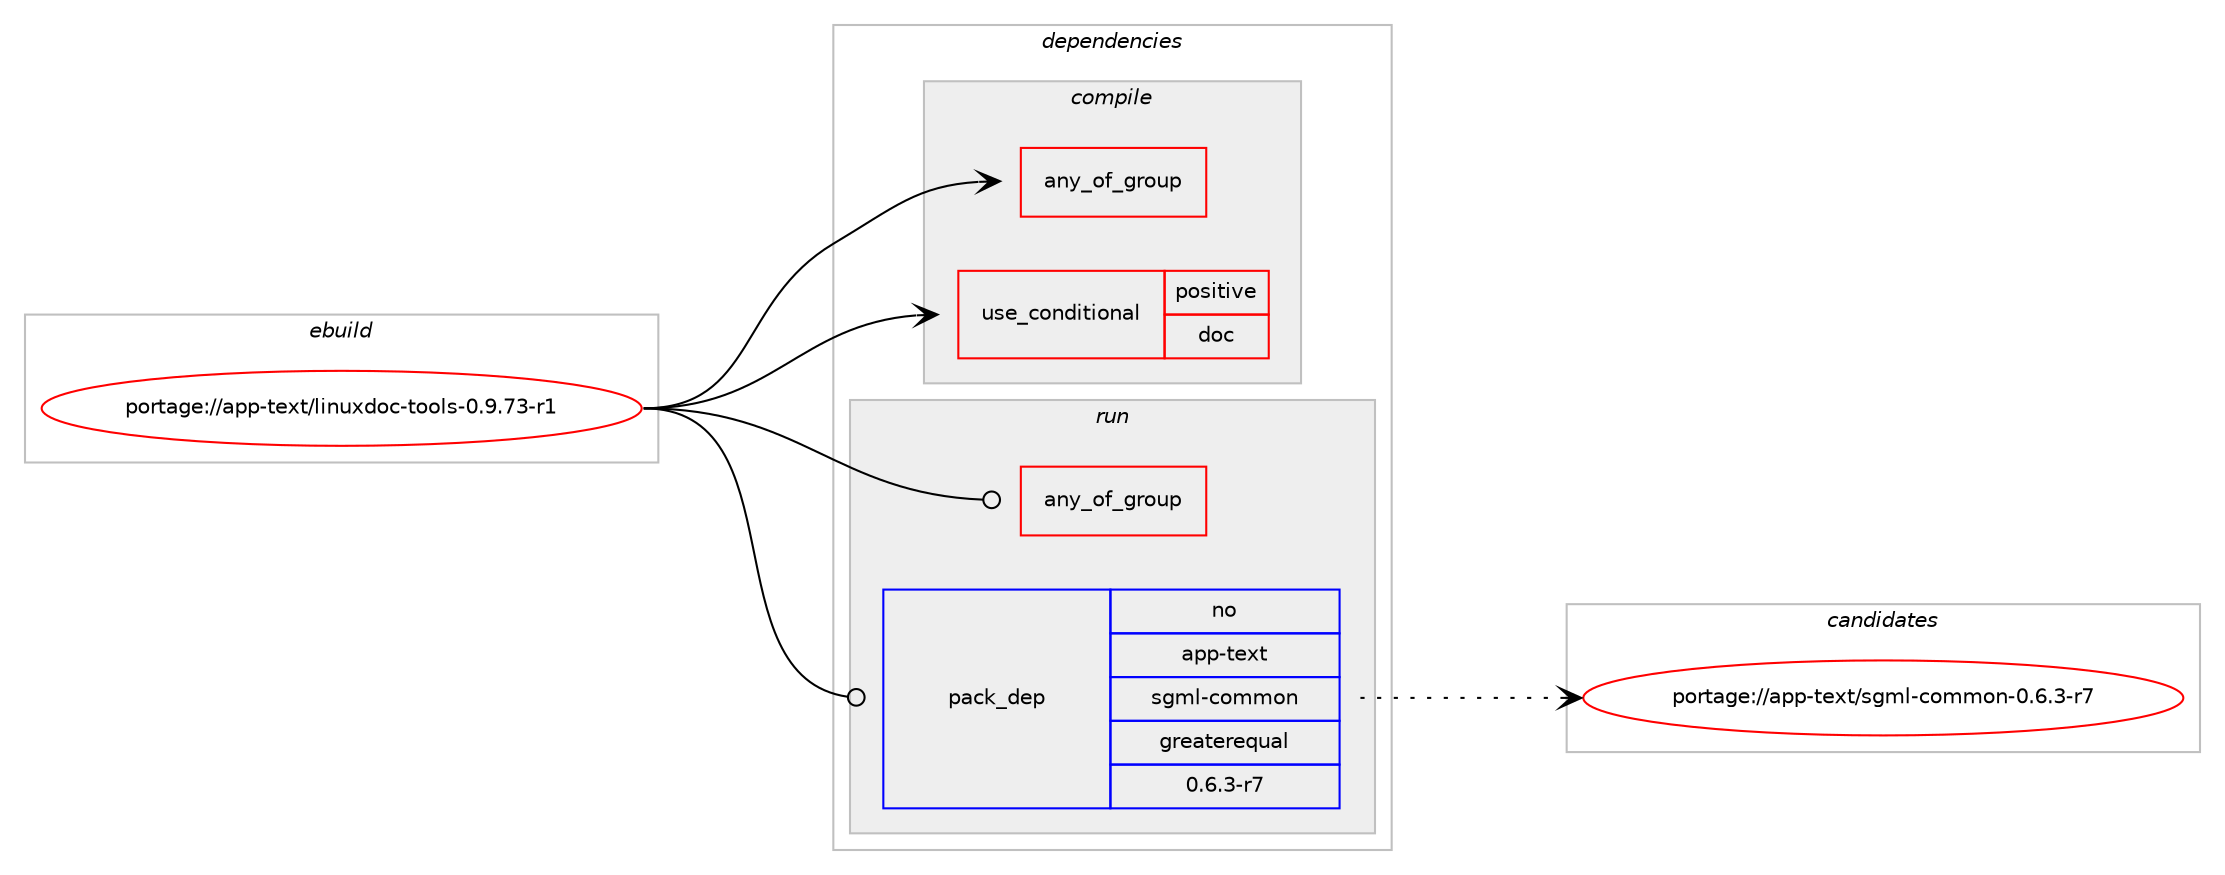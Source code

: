digraph prolog {

# *************
# Graph options
# *************

newrank=true;
concentrate=true;
compound=true;
graph [rankdir=LR,fontname=Helvetica,fontsize=10,ranksep=1.5];#, ranksep=2.5, nodesep=0.2];
edge  [arrowhead=vee];
node  [fontname=Helvetica,fontsize=10];

# **********
# The ebuild
# **********

subgraph cluster_leftcol {
color=gray;
rank=same;
label=<<i>ebuild</i>>;
id [label="portage://app-text/linuxdoc-tools-0.9.73-r1", color=red, width=4, href="../app-text/linuxdoc-tools-0.9.73-r1.svg"];
}

# ****************
# The dependencies
# ****************

subgraph cluster_midcol {
color=gray;
label=<<i>dependencies</i>>;
subgraph cluster_compile {
fillcolor="#eeeeee";
style=filled;
label=<<i>compile</i>>;
subgraph any423 {
dependency25223 [label=<<TABLE BORDER="0" CELLBORDER="1" CELLSPACING="0" CELLPADDING="4"><TR><TD CELLPADDING="10">any_of_group</TD></TR></TABLE>>, shape=none, color=red];# *** BEGIN UNKNOWN DEPENDENCY TYPE (TODO) ***
# dependency25223 -> package_dependency(portage://app-text/linuxdoc-tools-0.9.73-r1,install,no,app-text,openjade,none,[,,],[],[])
# *** END UNKNOWN DEPENDENCY TYPE (TODO) ***

# *** BEGIN UNKNOWN DEPENDENCY TYPE (TODO) ***
# dependency25223 -> package_dependency(portage://app-text/linuxdoc-tools-0.9.73-r1,install,no,app-text,opensp,none,[,,],[],[])
# *** END UNKNOWN DEPENDENCY TYPE (TODO) ***

}
id:e -> dependency25223:w [weight=20,style="solid",arrowhead="vee"];
subgraph cond14887 {
dependency25224 [label=<<TABLE BORDER="0" CELLBORDER="1" CELLSPACING="0" CELLPADDING="4"><TR><TD ROWSPAN="3" CELLPADDING="10">use_conditional</TD></TR><TR><TD>positive</TD></TR><TR><TD>doc</TD></TR></TABLE>>, shape=none, color=red];
# *** BEGIN UNKNOWN DEPENDENCY TYPE (TODO) ***
# dependency25224 -> package_dependency(portage://app-text/linuxdoc-tools-0.9.73-r1,install,no,dev-texlive,texlive-fontsrecommended,none,[,,],[],[])
# *** END UNKNOWN DEPENDENCY TYPE (TODO) ***

# *** BEGIN UNKNOWN DEPENDENCY TYPE (TODO) ***
# dependency25224 -> package_dependency(portage://app-text/linuxdoc-tools-0.9.73-r1,install,no,virtual,latex-base,none,[,,],[],[])
# *** END UNKNOWN DEPENDENCY TYPE (TODO) ***

}
id:e -> dependency25224:w [weight=20,style="solid",arrowhead="vee"];
# *** BEGIN UNKNOWN DEPENDENCY TYPE (TODO) ***
# id -> package_dependency(portage://app-text/linuxdoc-tools-0.9.73-r1,install,no,app-alternatives,awk,none,[,,],[],[])
# *** END UNKNOWN DEPENDENCY TYPE (TODO) ***

# *** BEGIN UNKNOWN DEPENDENCY TYPE (TODO) ***
# id -> package_dependency(portage://app-text/linuxdoc-tools-0.9.73-r1,install,no,app-alternatives,lex,none,[,,],[],[])
# *** END UNKNOWN DEPENDENCY TYPE (TODO) ***

# *** BEGIN UNKNOWN DEPENDENCY TYPE (TODO) ***
# id -> package_dependency(portage://app-text/linuxdoc-tools-0.9.73-r1,install,no,app-text,sgml-common,none,[,,],[],[])
# *** END UNKNOWN DEPENDENCY TYPE (TODO) ***

# *** BEGIN UNKNOWN DEPENDENCY TYPE (TODO) ***
# id -> package_dependency(portage://app-text/linuxdoc-tools-0.9.73-r1,install,no,dev-lang,perl,none,[,,],any_same_slot,[])
# *** END UNKNOWN DEPENDENCY TYPE (TODO) ***

# *** BEGIN UNKNOWN DEPENDENCY TYPE (TODO) ***
# id -> package_dependency(portage://app-text/linuxdoc-tools-0.9.73-r1,install,no,sys-apps,groff,none,[,,],[],[])
# *** END UNKNOWN DEPENDENCY TYPE (TODO) ***

}
subgraph cluster_compileandrun {
fillcolor="#eeeeee";
style=filled;
label=<<i>compile and run</i>>;
}
subgraph cluster_run {
fillcolor="#eeeeee";
style=filled;
label=<<i>run</i>>;
subgraph any424 {
dependency25225 [label=<<TABLE BORDER="0" CELLBORDER="1" CELLSPACING="0" CELLPADDING="4"><TR><TD CELLPADDING="10">any_of_group</TD></TR></TABLE>>, shape=none, color=red];# *** BEGIN UNKNOWN DEPENDENCY TYPE (TODO) ***
# dependency25225 -> package_dependency(portage://app-text/linuxdoc-tools-0.9.73-r1,run,no,app-text,openjade,none,[,,],[],[])
# *** END UNKNOWN DEPENDENCY TYPE (TODO) ***

# *** BEGIN UNKNOWN DEPENDENCY TYPE (TODO) ***
# dependency25225 -> package_dependency(portage://app-text/linuxdoc-tools-0.9.73-r1,run,no,app-text,opensp,none,[,,],[],[])
# *** END UNKNOWN DEPENDENCY TYPE (TODO) ***

}
id:e -> dependency25225:w [weight=20,style="solid",arrowhead="odot"];
subgraph pack9862 {
dependency25226 [label=<<TABLE BORDER="0" CELLBORDER="1" CELLSPACING="0" CELLPADDING="4" WIDTH="220"><TR><TD ROWSPAN="6" CELLPADDING="30">pack_dep</TD></TR><TR><TD WIDTH="110">no</TD></TR><TR><TD>app-text</TD></TR><TR><TD>sgml-common</TD></TR><TR><TD>greaterequal</TD></TR><TR><TD>0.6.3-r7</TD></TR></TABLE>>, shape=none, color=blue];
}
id:e -> dependency25226:w [weight=20,style="solid",arrowhead="odot"];
# *** BEGIN UNKNOWN DEPENDENCY TYPE (TODO) ***
# id -> package_dependency(portage://app-text/linuxdoc-tools-0.9.73-r1,run,no,app-text,sgml-common,none,[,,],[],[])
# *** END UNKNOWN DEPENDENCY TYPE (TODO) ***

# *** BEGIN UNKNOWN DEPENDENCY TYPE (TODO) ***
# id -> package_dependency(portage://app-text/linuxdoc-tools-0.9.73-r1,run,no,dev-lang,perl,none,[,,],any_same_slot,[])
# *** END UNKNOWN DEPENDENCY TYPE (TODO) ***

# *** BEGIN UNKNOWN DEPENDENCY TYPE (TODO) ***
# id -> package_dependency(portage://app-text/linuxdoc-tools-0.9.73-r1,run,no,sys-apps,groff,none,[,,],[],[])
# *** END UNKNOWN DEPENDENCY TYPE (TODO) ***

# *** BEGIN UNKNOWN DEPENDENCY TYPE (TODO) ***
# id -> package_dependency(portage://app-text/linuxdoc-tools-0.9.73-r1,run,no,virtual,latex-base,none,[,,],[],[])
# *** END UNKNOWN DEPENDENCY TYPE (TODO) ***

}
}

# **************
# The candidates
# **************

subgraph cluster_choices {
rank=same;
color=gray;
label=<<i>candidates</i>>;

subgraph choice9862 {
color=black;
nodesep=1;
choice97112112451161011201164711510310910845991111091091111104548465446514511455 [label="portage://app-text/sgml-common-0.6.3-r7", color=red, width=4,href="../app-text/sgml-common-0.6.3-r7.svg"];
dependency25226:e -> choice97112112451161011201164711510310910845991111091091111104548465446514511455:w [style=dotted,weight="100"];
}
}

}
